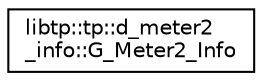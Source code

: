 digraph "Graphical Class Hierarchy"
{
 // LATEX_PDF_SIZE
  edge [fontname="Helvetica",fontsize="10",labelfontname="Helvetica",labelfontsize="10"];
  node [fontname="Helvetica",fontsize="10",shape=record];
  rankdir="LR";
  Node0 [label="libtp::tp::d_meter2\l_info::G_Meter2_Info",height=0.2,width=0.4,color="black", fillcolor="white", style="filled",URL="$dd/d9a/structlibtp_1_1tp_1_1d__meter2__info_1_1G__Meter2__Info.html",tooltip=" "];
}

